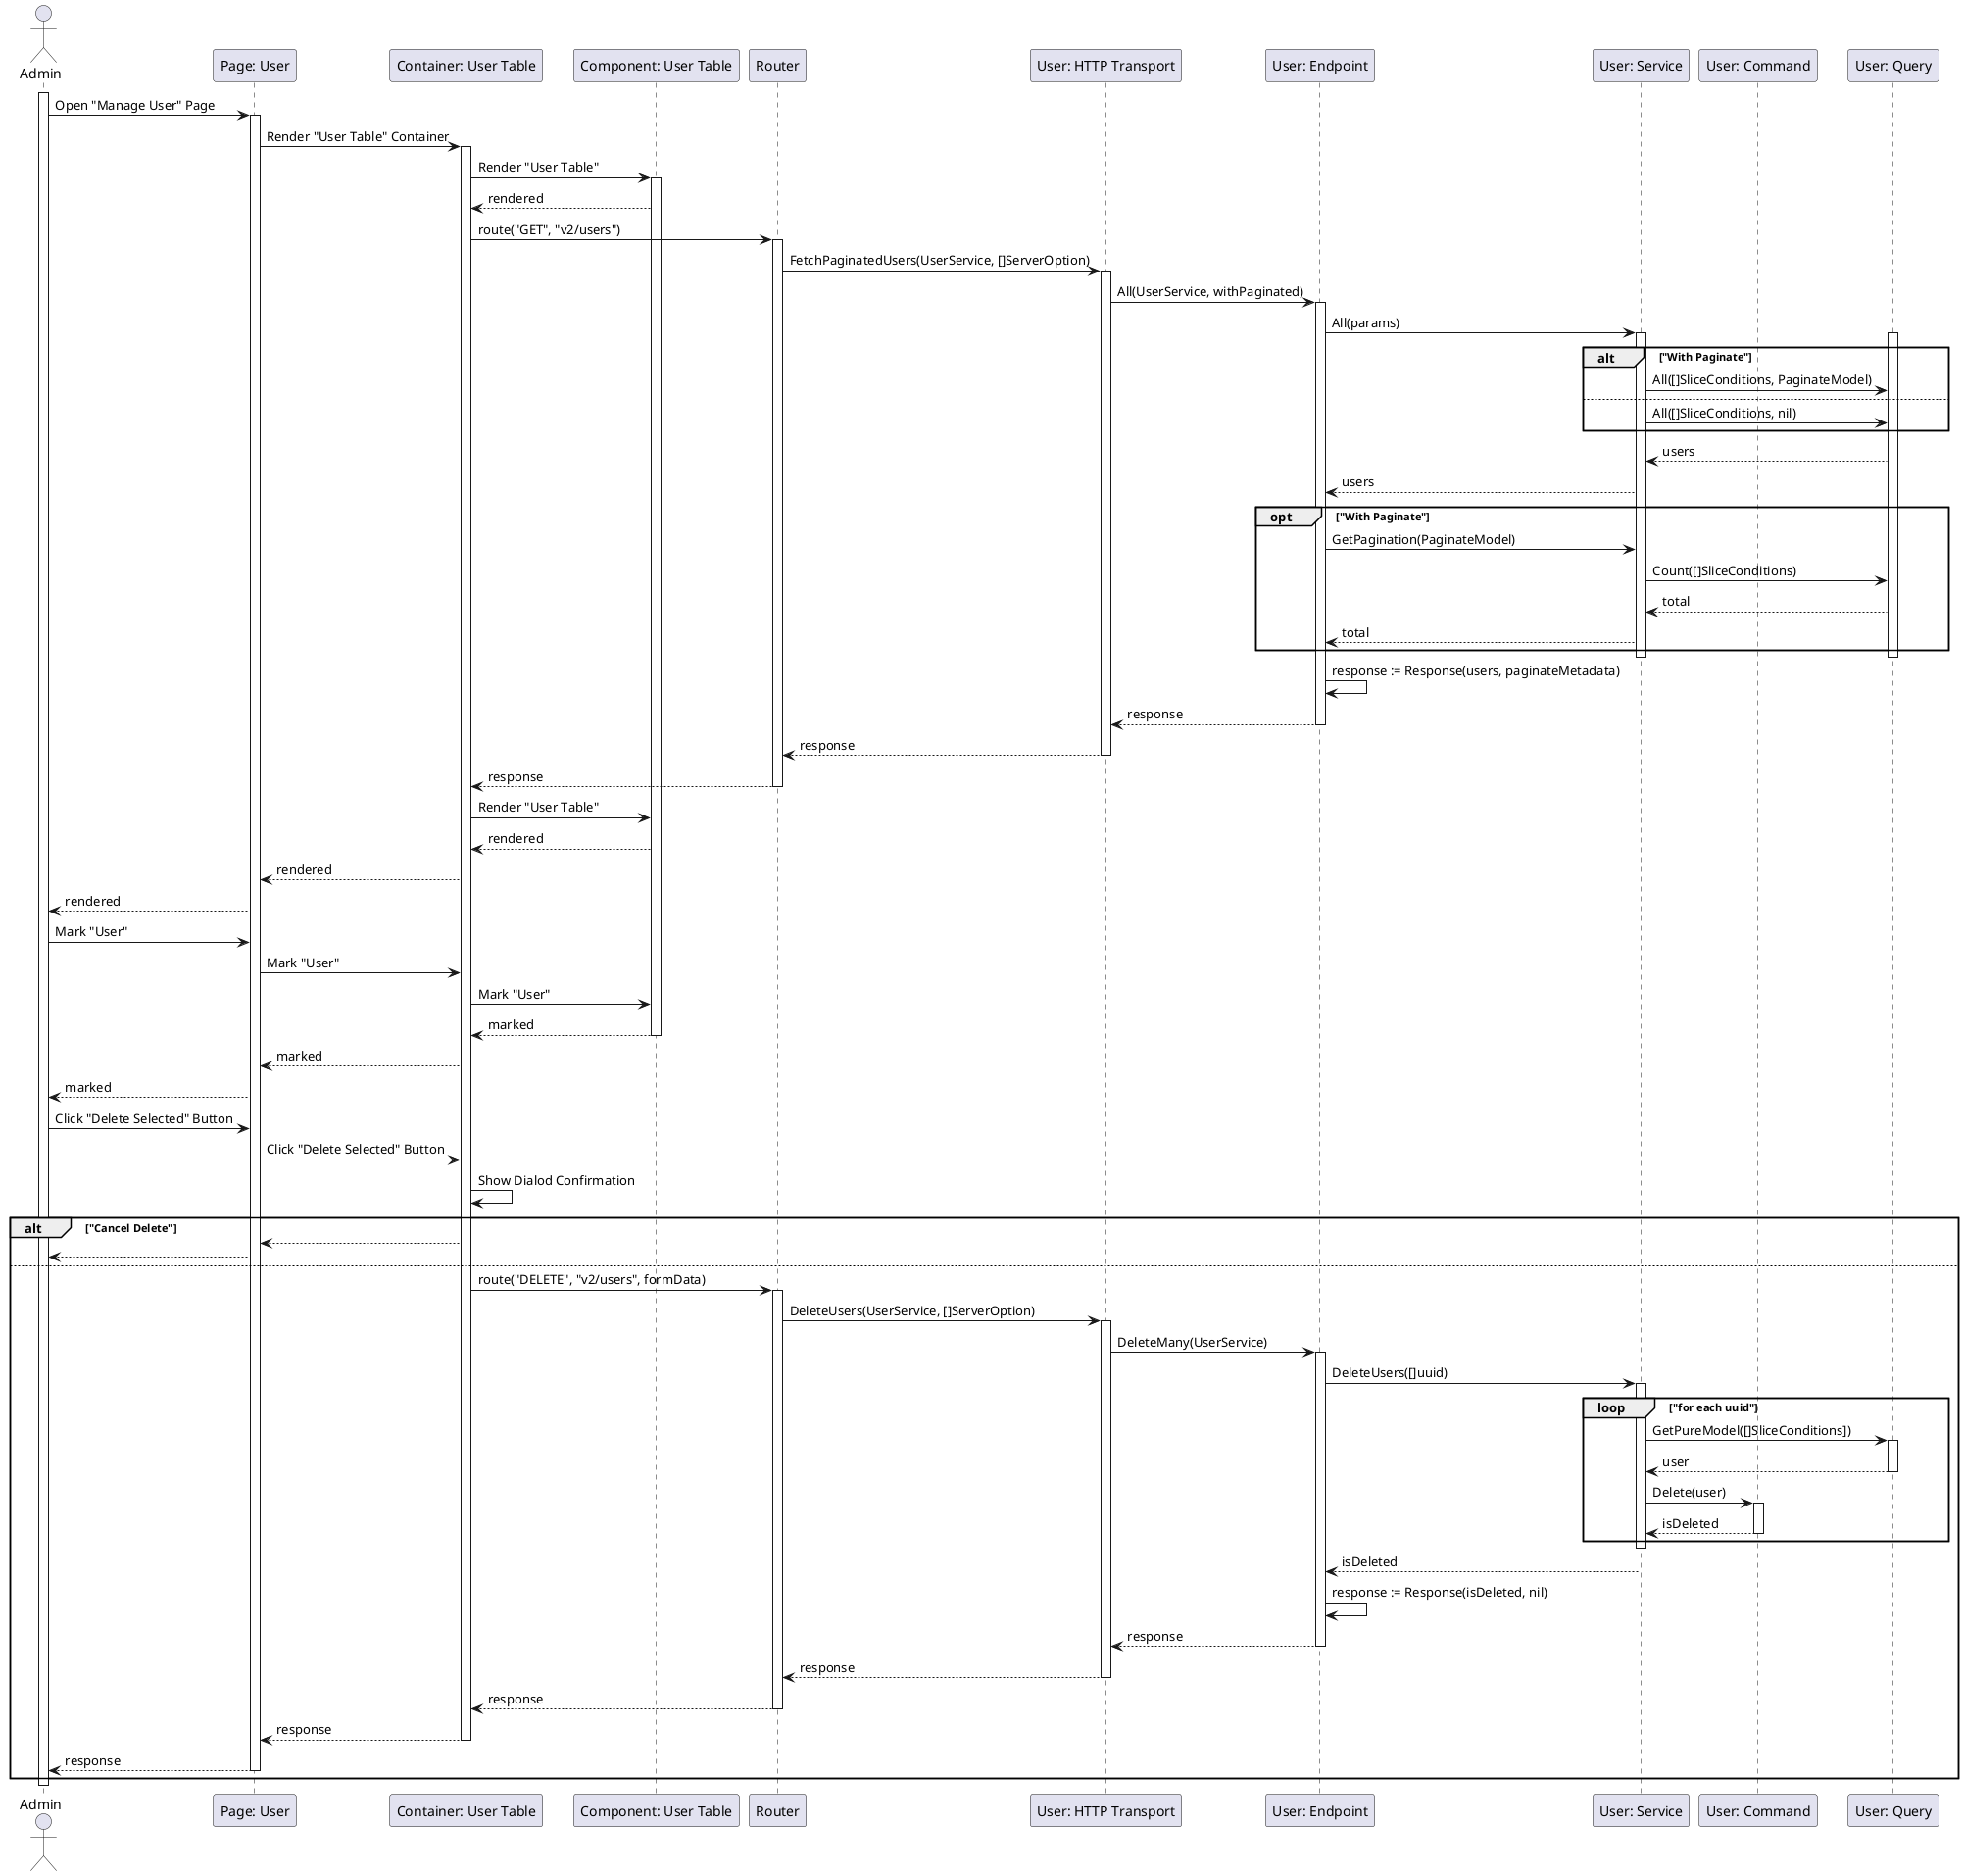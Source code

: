 @startuml DeleteUser

actor Admin
participant "Page: User" as UserPage
participant "Container: User Table" as UserTableContainer
participant "Component: User Table" as UserTable
participant "Router" as Router
participant "User: HTTP Transport" as UserHTTPTransport
participant "User: Endpoint" as UserEndpoint
participant "User: Service" as UserService
participant "User: Command" as UserCommand
participant "User: Query" as UserQuery

activate Admin

Admin->UserPage: Open "Manage User" Page
activate UserPage
UserPage->UserTableContainer: Render "User Table" Container
activate UserTableContainer
UserTableContainer->UserTable: Render "User Table"
activate UserTable
UserTable-->UserTableContainer: rendered
UserTableContainer->Router: route("GET", "v2/users")
activate Router
Router->UserHTTPTransport: FetchPaginatedUsers(UserService, []ServerOption)
activate UserHTTPTransport
UserHTTPTransport->UserEndpoint: All(UserService, withPaginated)
activate UserEndpoint
UserEndpoint->UserService: All(params)

activate UserService
activate UserQuery
alt "With Paginate"
    UserService->UserQuery: All([]SliceConditions, PaginateModel)
else
    UserService->UserQuery: All([]SliceConditions, nil)
end
UserQuery-->UserService: users
UserService-->UserEndpoint: users

opt "With Paginate"
    UserEndpoint->UserService: GetPagination(PaginateModel)
    UserService->UserQuery: Count([]SliceConditions)
    UserQuery-->UserService: total
    UserService-->UserEndpoint: total
end
deactivate UserQuery
deactivate UserService

UserEndpoint->UserEndpoint: response := Response(users, paginateMetadata)
UserEndpoint-->UserHTTPTransport: response
deactivate UserEndpoint
UserHTTPTransport-->Router: response
deactivate UserHTTPTransport
Router-->UserTableContainer: response
deactivate Router
UserTableContainer->UserTable: Render "User Table"
UserTable-->UserTableContainer: rendered
UserTableContainer-->UserPage: rendered
UserPage-->Admin: rendered

Admin->UserPage: Mark "User"
UserPage->UserTableContainer: Mark "User"
UserTableContainer->UserTable: Mark "User"
UserTable-->UserTableContainer: marked
deactivate UserTable
UserTableContainer-->UserPage: marked
UserPage-->Admin: marked

Admin->UserPage: Click "Delete Selected" Button
UserPage->UserTableContainer: Click "Delete Selected" Button
UserTableContainer->UserTableContainer: Show Dialod Confirmation

alt "Cancel Delete"
    UserTableContainer-->UserPage
    UserPage-->Admin
else
    UserTableContainer->Router: route("DELETE", "v2/users", formData)
    activate Router
    Router->UserHTTPTransport: DeleteUsers(UserService, []ServerOption)
    activate UserHTTPTransport
    UserHTTPTransport->UserEndpoint: DeleteMany(UserService)
    activate UserEndpoint
    UserEndpoint->UserService: DeleteUsers([]uuid)

    activate UserService
    loop "for each uuid"
        UserService->UserQuery: GetPureModel([]SliceConditions])
        activate UserQuery
        UserQuery-->UserService: user
        deactivate UserQuery

        UserService->UserCommand: Delete(user)
        activate UserCommand
        UserCommand-->UserService: isDeleted
        deactivate UserCommand
    end
    deactivate UserService
    UserService-->UserEndpoint: isDeleted
    UserEndpoint->UserEndpoint: response := Response(isDeleted, nil)
    UserEndpoint-->UserHTTPTransport: response
    deactivate UserEndpoint
    UserHTTPTransport-->Router: response
    deactivate UserHTTPTransport
    Router-->UserTableContainer: response
    deactivate Router
    UserTableContainer-->UserPage: response
    deactivate UserTableContainer
    UserPage-->Admin: response
    deactivate UserPage
end

deactivate Admin

@enduml